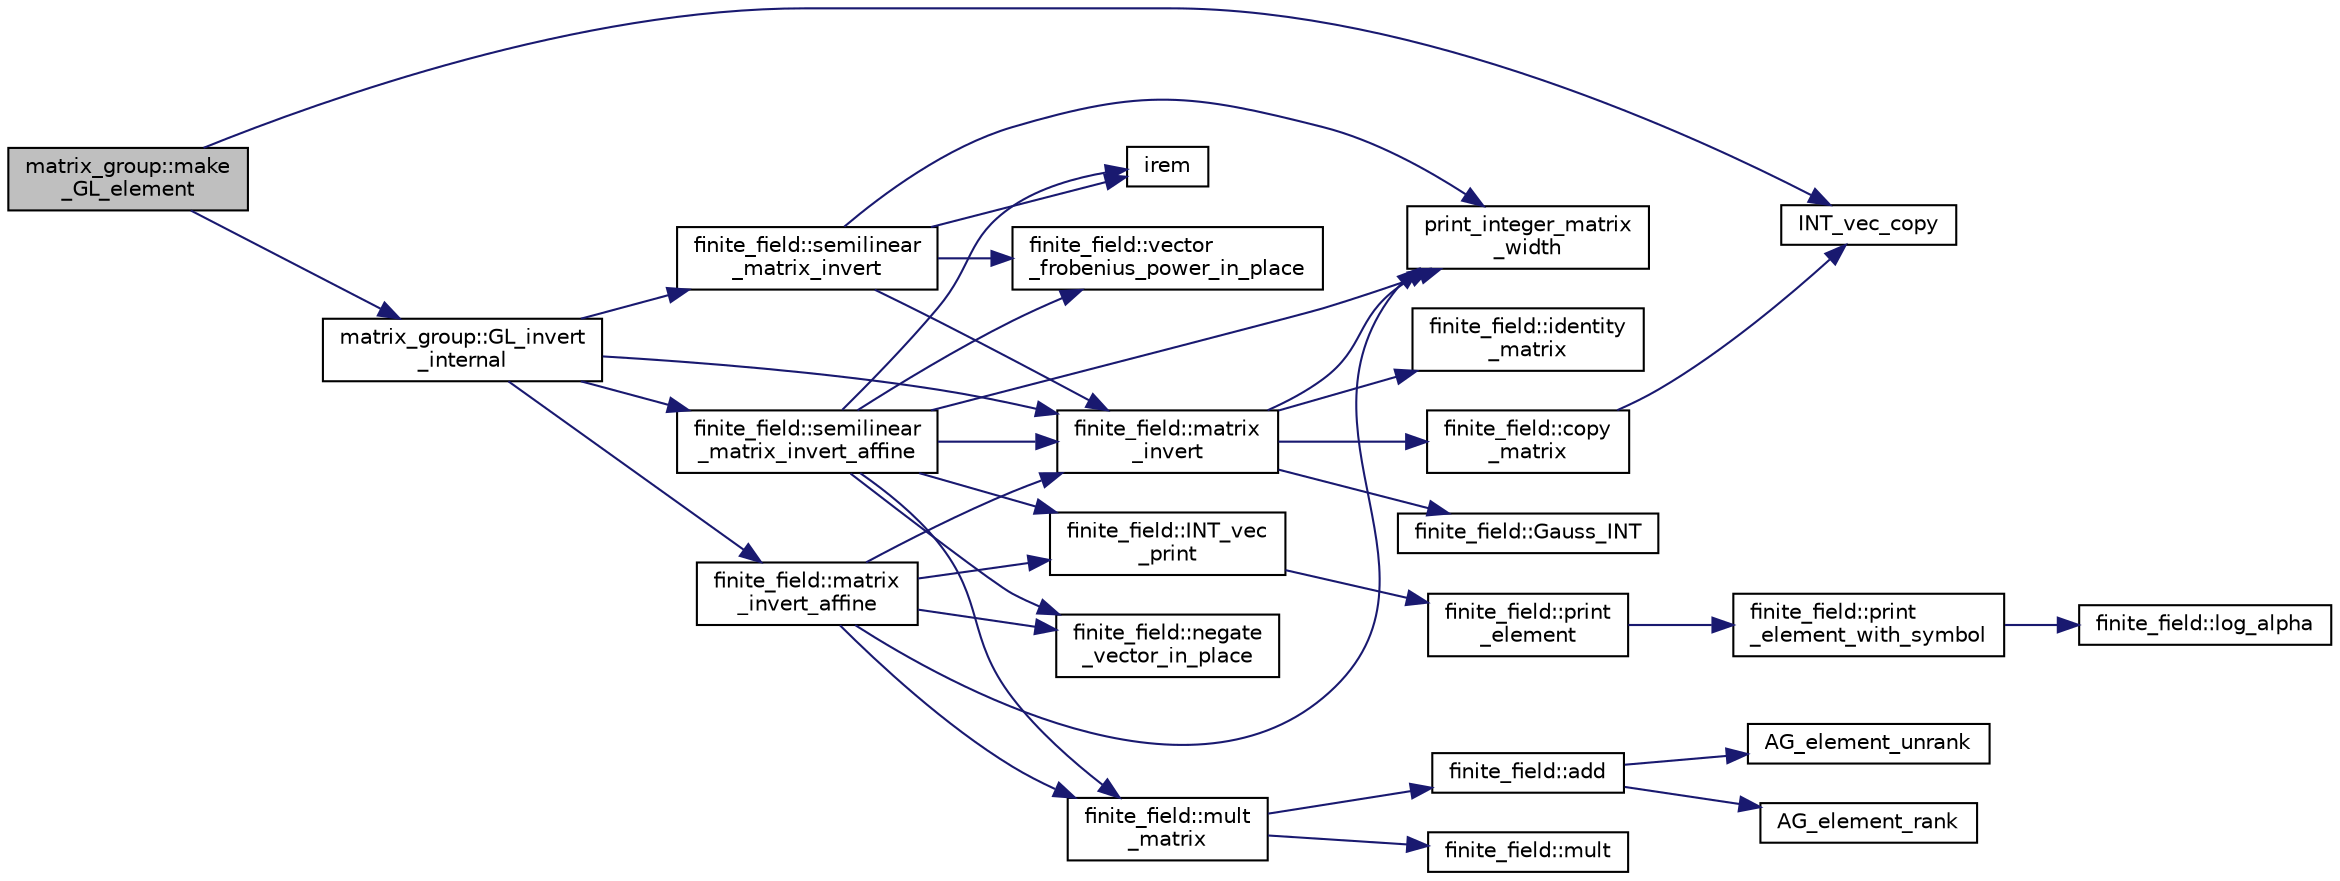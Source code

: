 digraph "matrix_group::make_GL_element"
{
  edge [fontname="Helvetica",fontsize="10",labelfontname="Helvetica",labelfontsize="10"];
  node [fontname="Helvetica",fontsize="10",shape=record];
  rankdir="LR";
  Node2674 [label="matrix_group::make\l_GL_element",height=0.2,width=0.4,color="black", fillcolor="grey75", style="filled", fontcolor="black"];
  Node2674 -> Node2675 [color="midnightblue",fontsize="10",style="solid",fontname="Helvetica"];
  Node2675 [label="INT_vec_copy",height=0.2,width=0.4,color="black", fillcolor="white", style="filled",URL="$df/dbf/sajeeb_8_c.html#ac2d875e27e009af6ec04d17254d11075"];
  Node2674 -> Node2676 [color="midnightblue",fontsize="10",style="solid",fontname="Helvetica"];
  Node2676 [label="matrix_group::GL_invert\l_internal",height=0.2,width=0.4,color="black", fillcolor="white", style="filled",URL="$d3/ded/classmatrix__group.html#ab2b9f8046dee535722e07a92ec3ab0b6"];
  Node2676 -> Node2677 [color="midnightblue",fontsize="10",style="solid",fontname="Helvetica"];
  Node2677 [label="finite_field::semilinear\l_matrix_invert",height=0.2,width=0.4,color="black", fillcolor="white", style="filled",URL="$df/d5a/classfinite__field.html#a940fec6a9c31b10eed2e8d37c5472d93"];
  Node2677 -> Node2678 [color="midnightblue",fontsize="10",style="solid",fontname="Helvetica"];
  Node2678 [label="print_integer_matrix\l_width",height=0.2,width=0.4,color="black", fillcolor="white", style="filled",URL="$d5/db4/io__and__os_8h.html#aa78f3e73fc2179251bd15adbcc31573f"];
  Node2677 -> Node2679 [color="midnightblue",fontsize="10",style="solid",fontname="Helvetica"];
  Node2679 [label="finite_field::matrix\l_invert",height=0.2,width=0.4,color="black", fillcolor="white", style="filled",URL="$df/d5a/classfinite__field.html#a4c017c0edc20fefef3da0db4ef4248f7"];
  Node2679 -> Node2678 [color="midnightblue",fontsize="10",style="solid",fontname="Helvetica"];
  Node2679 -> Node2680 [color="midnightblue",fontsize="10",style="solid",fontname="Helvetica"];
  Node2680 [label="finite_field::copy\l_matrix",height=0.2,width=0.4,color="black", fillcolor="white", style="filled",URL="$df/d5a/classfinite__field.html#a2bfe6d4feabc4f27d253c7702ef9b8cb"];
  Node2680 -> Node2675 [color="midnightblue",fontsize="10",style="solid",fontname="Helvetica"];
  Node2679 -> Node2681 [color="midnightblue",fontsize="10",style="solid",fontname="Helvetica"];
  Node2681 [label="finite_field::identity\l_matrix",height=0.2,width=0.4,color="black", fillcolor="white", style="filled",URL="$df/d5a/classfinite__field.html#a4688997f80b8721560bccec986c23413"];
  Node2679 -> Node2682 [color="midnightblue",fontsize="10",style="solid",fontname="Helvetica"];
  Node2682 [label="finite_field::Gauss_INT",height=0.2,width=0.4,color="black", fillcolor="white", style="filled",URL="$df/d5a/classfinite__field.html#adb676d2e80341b53751326e3a58beb11"];
  Node2677 -> Node2683 [color="midnightblue",fontsize="10",style="solid",fontname="Helvetica"];
  Node2683 [label="finite_field::vector\l_frobenius_power_in_place",height=0.2,width=0.4,color="black", fillcolor="white", style="filled",URL="$df/d5a/classfinite__field.html#ab56074024300775d943c7943d845df91"];
  Node2677 -> Node2684 [color="midnightblue",fontsize="10",style="solid",fontname="Helvetica"];
  Node2684 [label="irem",height=0.2,width=0.4,color="black", fillcolor="white", style="filled",URL="$de/dc5/algebra__and__number__theory_8h.html#ae753505dbf1e3a9adaaf2f0893dd8c6c"];
  Node2676 -> Node2679 [color="midnightblue",fontsize="10",style="solid",fontname="Helvetica"];
  Node2676 -> Node2685 [color="midnightblue",fontsize="10",style="solid",fontname="Helvetica"];
  Node2685 [label="finite_field::semilinear\l_matrix_invert_affine",height=0.2,width=0.4,color="black", fillcolor="white", style="filled",URL="$df/d5a/classfinite__field.html#a23db70e745bf22d230da684440e1fc59"];
  Node2685 -> Node2678 [color="midnightblue",fontsize="10",style="solid",fontname="Helvetica"];
  Node2685 -> Node2686 [color="midnightblue",fontsize="10",style="solid",fontname="Helvetica"];
  Node2686 [label="finite_field::INT_vec\l_print",height=0.2,width=0.4,color="black", fillcolor="white", style="filled",URL="$df/d5a/classfinite__field.html#a9c33a61dedc197e37b014b6f8dc07f06"];
  Node2686 -> Node2687 [color="midnightblue",fontsize="10",style="solid",fontname="Helvetica"];
  Node2687 [label="finite_field::print\l_element",height=0.2,width=0.4,color="black", fillcolor="white", style="filled",URL="$df/d5a/classfinite__field.html#ab7d1f59c043d7696b8b47c92d0fedad5"];
  Node2687 -> Node2688 [color="midnightblue",fontsize="10",style="solid",fontname="Helvetica"];
  Node2688 [label="finite_field::print\l_element_with_symbol",height=0.2,width=0.4,color="black", fillcolor="white", style="filled",URL="$df/d5a/classfinite__field.html#aa0180c961aa4a0a8934cb4dc82e38a4d"];
  Node2688 -> Node2689 [color="midnightblue",fontsize="10",style="solid",fontname="Helvetica"];
  Node2689 [label="finite_field::log_alpha",height=0.2,width=0.4,color="black", fillcolor="white", style="filled",URL="$df/d5a/classfinite__field.html#a446a83ae0d281ddf44215626f0097305"];
  Node2685 -> Node2679 [color="midnightblue",fontsize="10",style="solid",fontname="Helvetica"];
  Node2685 -> Node2684 [color="midnightblue",fontsize="10",style="solid",fontname="Helvetica"];
  Node2685 -> Node2683 [color="midnightblue",fontsize="10",style="solid",fontname="Helvetica"];
  Node2685 -> Node2690 [color="midnightblue",fontsize="10",style="solid",fontname="Helvetica"];
  Node2690 [label="finite_field::mult\l_matrix",height=0.2,width=0.4,color="black", fillcolor="white", style="filled",URL="$df/d5a/classfinite__field.html#a48517f15dfd7b21c37e0975855f1ada2"];
  Node2690 -> Node2691 [color="midnightblue",fontsize="10",style="solid",fontname="Helvetica"];
  Node2691 [label="finite_field::add",height=0.2,width=0.4,color="black", fillcolor="white", style="filled",URL="$df/d5a/classfinite__field.html#a8f12328a27500f3c7be0c849ebbc9d14"];
  Node2691 -> Node2692 [color="midnightblue",fontsize="10",style="solid",fontname="Helvetica"];
  Node2692 [label="AG_element_unrank",height=0.2,width=0.4,color="black", fillcolor="white", style="filled",URL="$d4/d67/geometry_8h.html#a4a33b86c87b2879b97cfa1327abe2885"];
  Node2691 -> Node2693 [color="midnightblue",fontsize="10",style="solid",fontname="Helvetica"];
  Node2693 [label="AG_element_rank",height=0.2,width=0.4,color="black", fillcolor="white", style="filled",URL="$d4/d67/geometry_8h.html#ab2ac908d07dd8038fd996e26bdc75c17"];
  Node2690 -> Node2694 [color="midnightblue",fontsize="10",style="solid",fontname="Helvetica"];
  Node2694 [label="finite_field::mult",height=0.2,width=0.4,color="black", fillcolor="white", style="filled",URL="$df/d5a/classfinite__field.html#a24fb5917aa6d4d656fd855b7f44a13b0"];
  Node2685 -> Node2695 [color="midnightblue",fontsize="10",style="solid",fontname="Helvetica"];
  Node2695 [label="finite_field::negate\l_vector_in_place",height=0.2,width=0.4,color="black", fillcolor="white", style="filled",URL="$df/d5a/classfinite__field.html#ad6a305338cfff6d22353ac03c5cd5e03"];
  Node2676 -> Node2696 [color="midnightblue",fontsize="10",style="solid",fontname="Helvetica"];
  Node2696 [label="finite_field::matrix\l_invert_affine",height=0.2,width=0.4,color="black", fillcolor="white", style="filled",URL="$df/d5a/classfinite__field.html#a716c202ca9fcee1911e330f4a5bdba38"];
  Node2696 -> Node2678 [color="midnightblue",fontsize="10",style="solid",fontname="Helvetica"];
  Node2696 -> Node2686 [color="midnightblue",fontsize="10",style="solid",fontname="Helvetica"];
  Node2696 -> Node2679 [color="midnightblue",fontsize="10",style="solid",fontname="Helvetica"];
  Node2696 -> Node2690 [color="midnightblue",fontsize="10",style="solid",fontname="Helvetica"];
  Node2696 -> Node2695 [color="midnightblue",fontsize="10",style="solid",fontname="Helvetica"];
}
